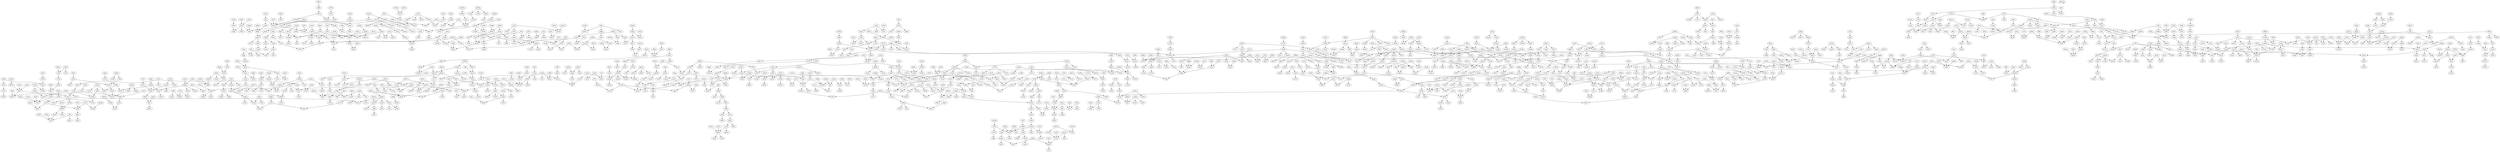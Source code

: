 digraph BigGraph2 {
uktgb -> ptnbb;
gboyq -> gmpli;
zsgqd -> slepb;
oexmw -> tvwze;
vjgtg -> snzth;
ficwe -> utzpt;
mbqml -> hhcog;
cfhzf -> vvulo;
jqjhl -> enadq;
qdnws -> mhtuw;
bzzgg -> ribfl;
mzuyt -> zvasi;
lbuet -> wyvri;
iwjmu -> bbeti;
dwgmj -> nhskm;
vjwms -> cbrnd;
qlabj -> vbdhk;
iddvd -> hurhq;
xuppw -> ahwda;
detfq -> eewar;
ctaau -> xxqyi;
vdhfx -> ryzsg;
qfrjb -> wvxoc;
nczjk -> xdwhi;
mbryb -> hejuj;
tywga -> haugl;
wrtkf -> fexsn;
ydjjo -> nduum;
gkwbj -> thvdt;
ibzkr -> cygbw;
klsym -> eigwa;
zkjfa -> vuqif;
rjnqf -> shoeu;
pixmy -> igftv;
wammh -> oaikd;
bsklk -> wipcb;
ndypq -> fnxwo;
qzviv -> jpqcx;
zixvw -> gjszm;
fysyw -> vnbgp;
nejix -> tbxru;
gnkwd -> ykgei;
svfua -> oqhql;
yosnc -> tayof;
zttbl -> yclhh;
uwmhp -> dlflz;
pjoty -> vtbrz;
mzlhf -> ajwbm;
wgobj -> opxff;
oyfjd -> vense;
quhrp -> wzewj;
tjiih -> myamn;
vznxy -> mnvze;
xjmuh -> oorgi;
lqnmp -> ulsbs;
vzxxo -> pedjm;
avuob -> pdrrn;
mxfoy -> zzzvj;
ypdqc -> tbabk;
fsqmr -> fmrnx;
gmkhh -> wcepy;
cwwiw -> tsonw;
ykmcg -> jstbp;
ehgyf -> veogp;
pngjf -> djwoy;
tsoyl -> cygbw;
memep -> eacdv;
dsbxn -> pyllu;
iflvj -> bbuvw;
afelk -> hfepc;
ehxwc -> dbpxy;
dgrwp -> feyjx;
wdfzq -> qfvlp;
uviur -> gbqvd;
hkrka -> atrsq;
biohf -> jfffe;
unfwl -> yclhh;
bzyjy -> jeljq;
bpmsy -> leqjc;
gtebu -> lwyfw;
pouqb -> gkwbj;
sgihv -> tmjmf;
acfrv -> nalbv;
mwdsm -> lqnmp;
trnsk -> pgksi;
rgnlc -> chzsg;
dzehn -> ibfvx;
togyq -> dujpy;
zwaim -> pgksi;
jzvnn -> pphcz;
xxluj -> umdmk;
hlxnb -> rmimv;
bqiod -> jzyok;
kxdal -> jfffe;
lxwhl -> xsrld;
tbabk -> beswz;
demab -> horta;
ddwpt -> ldand;
qsotw -> wnowr;
yfbru -> pqfgy;
rvafh -> omcxk;
jkzuc -> wechy;
nxktc -> dzftl;
sckrc -> vrzqk;
qfuzm -> imgcb;
fpbrw -> xfqms;
trwpe -> utewb;
bbuvw -> akblb;
rwisc -> zcvth;
mhtuw -> izzea;
mgjbe -> bawhz;
uynof -> zixvw;
ibgpl -> igyfh;
bvlgp -> hiebd;
qhecm -> jdzfn;
uobfl -> fdmnm;
bqucq -> qajoq;
gkqtq -> putrr;
hhoee -> xkmei;
gzhqa -> biohf;
rklsh -> tqsvk;
bznzx -> mnvze;
hyjuq -> mcrep;
snkrr -> rtdnc;
uoxvu -> bzyjy;
ruhri -> peewy;
egkfe -> oogau;
icvna -> ribfl;
fukje -> odpzg;
kclwh -> wzewj;
dkwqo -> potrt;
yypsc -> ftrvy;
mczgl -> tzgii;
eahyb -> suvcm;
jwdbq -> trwpe;
lrbvm -> javib;
tcubb -> gtebu;
gcyuy -> dnxar;
jufwa -> acfrv;
hcgzn -> raqui;
anuph -> gzhqa;
vtbrz -> zvtop;
mgsrl -> gggyj;
fxigm -> uoplk;
cidrv -> wcutd;
osqug -> kxdal;
voklx -> rrlsj;
kuesj -> svbkc;
wugtp -> cnccy;
tbdgo -> nwslc;
jaxhj -> lgadj;
ollmu -> xnvxc;
nusdj -> wrtkf;
lwyux -> loubv;
hdabv -> jvuro;
bsyge -> cstoa;
szcgz -> ywoef;
qnwxk -> ajwbm;
pwqwu -> wicyy;
xmgxu -> vdlnb;
rxssy -> cdjwx;
icfwr -> aykqr;
gpwiy -> deien;
tkvzl -> hdjpv;
titcf -> megql;
dcpgw -> ntggx;
isnhr -> gtebu;
bvvfv -> cnmba;
aqxmf -> sgwbt;
bypnj -> vyoxy;
nlbzx -> sjmpc;
dmmnj -> kxuqb;
vxaat -> npdqm;
rtdnc -> snkfe;
wzewj -> ynmor;
enpza -> fdmnm;
wssop -> jowrl;
wqbcg -> cfibc;
tjqgn -> oibrl;
gvjju -> kvrla;
mcwdu -> ftqeu;
wgkhy -> rljkg;
jqghh -> zyefq;
xokjn -> rmcqs;
inyrw -> eklki;
kssbn -> uhcbk;
pffsr -> bnetq;
megql -> buvgj;
ywoef -> xgplc;
qfrxp -> trnsk;
cxwum -> mkgzg;
klupf -> fnzcg;
ntvak -> gsoev;
oitdi -> rwrpc;
sdosa -> hmfjd;
fhcaq -> rklsh;
mymer -> xqlbx;
sldme -> abpps;
cvlyi -> ikcas;
iksce -> rjbbg;
nxxrs -> jdqib;
ivksn -> dayge;
jeqxp -> tyewo;
rmnqn -> cmkvo;
tijnj -> xkxlx;
nptfl -> cfoza;
dkqxc -> gxbgq;
xqtna -> illji;
faoqm -> mfreu;
iicqq -> feyjx;
nauxa -> yywdp;
zypsd -> smoxx;
zvasi -> tqsvk;
kfudo -> konvk;
ljoxz -> usgay;
queeh -> pdnbe;
rmcqs -> ebbmd;
zmudq -> znyjs;
rrcyd -> kksgi;
rljkg -> qsotw;
vobdv -> ynmor;
abpps -> rwisc;
lwbqs -> futui;
jzmyl -> izgxw;
syxmi -> duuaj;
ftdpj -> sgukd;
kxfcc -> baaeh;
eupzx -> lqnbr;
dkgcj -> mqyld;
bekld -> nghto;
wqcxc -> lvgpt;
fykkw -> mfreu;
xastb -> bblqa;
mnvze -> csioz;
nfvkj -> lvdze;
xhwir -> wvxoc;
wekgk -> rklxg;
lhteh -> iicqq;
pqxdk -> cfiik;
potrt -> jetxl;
obysn -> wbkun;
mkgzg -> bmfhg;
sdsyp -> gkqhj;
dodxg -> bnmqs;
bgvdc -> yrkcy;
aejxm -> ojnxa;
cmkvo -> xhohk;
mlylq -> pzprv;
arprx -> plvud;
jowrl -> qcqgk;
bawhz -> ormwz;
hiqrh -> wedod;
mvlmh -> jmidy;
sebyc -> qpbir;
jwloi -> vseqn;
gstuy -> zimcg;
aiacz -> qlaut;
sursv -> yynzl;
jhwlp -> tnqza;
yvcdy -> ahhaj;
uhcbk -> ppxtz;
ukylr -> vvozg;
brutn -> lmnwt;
uhpnf -> vdlnb;
vqzuq -> lvgpt;
bqxgm -> mrbsc;
vuywl -> yqzna;
zgyug -> lxogh;
ysjsq -> diubu;
jjlty -> teyfn;
hoigy -> aamih;
suyog -> vtbrz;
vdumf -> tqhgt;
mgnes -> lqnbr;
siifs -> bjhbm;
dujpy -> fnmir;
yfbcb -> zonvm;
pgstr -> fwrbg;
duuaj -> ncjda;
iwxnx -> qcmkt;
diubu -> zqwsu;
dcnur -> mjeor;
islou -> cwvgz;
rwrpc -> butpu;
mwsvd -> gcyuy;
ggibx -> ucusf;
aetpa -> whxhj;
krhym -> ofavv;
tegat -> kppry;
vifes -> ypxaf;
meagt -> qxgkd;
lhtgr -> eedek;
zcvth -> hejuj;
oorgi -> qigxo;
dnxar -> atrsq;
ygral -> cmcqw;
xlyoa -> cwvgz;
rrlsj -> vzxxo;
iyvfo -> offxd;
slfql -> ojmzu;
lqpem -> qigxo;
ijftt -> tdsjy;
cqnbl -> javib;
gmcev -> ilrwz;
tjaii -> konvk;
djnxl -> icvna;
oymeo -> biwcm;
kmnus -> eytfs;
waktx -> hfepc;
bwpjk -> kujzo;
brogu -> dzftl;
kdefk -> giwzb;
jstbp -> fntil;
sodqa -> buvgj;
lngkx -> sykzz;
mryqb -> sapwi;
orbcp -> ijftt;
oigln -> ntvak;
vfwra -> oxpup;
tijud -> yngme;
fxwlj -> fjawq;
vfzjz -> nnxqw;
vpuhz -> rjhvr;
sigrj -> opxff;
wclxm -> pjxao;
ylsmv -> gmusk;
fuulr -> rmnqn;
bueyw -> vfzjz;
yjghb -> bddur;
ehpqm -> hcajk;
mvmib -> cwvgz;
ahupt -> smoxx;
hgcsg -> wurog;
fzers -> dlaur;
iilnx -> pwqwu;
zlkkx -> dsutj;
ichlv -> epmsp;
xicki -> oimpb;
xfqms -> uvpgu;
qyrym -> bjydj;
sloxu -> bypnj;
kuoay -> xubmq;
ygxdx -> nlbzx;
xtmsq -> yofnd;
dtebg -> lwyfw;
psaka -> nyfnt;
vayaj -> tjaii;
mikcu -> aqxmf;
hhvkt -> ypxaf;
njaqb -> mmqae;
yxcvo -> nzlma;
fmnqj -> qagnf;
vlrea -> isswc;
nbjps -> stzun;
amvfu -> uzioe;
zdlry -> xubmq;
acyey -> qzlbu;
fpgbd -> wdfse;
byryl -> bfdpe;
ghsbw -> javib;
sxzpc -> yqzna;
nfgzk -> hsnfp;
nwslc -> mpgto;
pzprv -> ainvt;
mdpmu -> mbeyx;
kshfh -> pwqwu;
bblqa -> mkhni;
enbto -> nfvkj;
ykgei -> bzwta;
fapav -> ydiuz;
qhbaa -> tenii;
wtopv -> sgihv;
qxhkl -> hfepc;
lkpds -> jaulm;
djwoy -> ywhpe;
aquqp -> wcweo;
eyrog -> qzjkw;
xhohk -> rwfmh;
tddyq -> xgplc;
usgay -> pmquz;
rbumq -> mzaeb;
sjvug -> lhtgr;
bjydj -> nduum;
erhke -> hiqrh;
skowt -> gfrow;
wicyy -> zlkkx;
uapyz -> yxfcy;
rpfpm -> ruhri;
doqdf -> pqfgy;
fepwl -> mhvjz;
dysfz -> obuna;
lgmlk -> mgnfb;
ptnbb -> jboee;
ymmzy -> npqzx;
hrcpw -> bznzx;
fkkqp -> zwaim;
jmukx -> fmrnx;
gyywt -> nnxqw;
mqnhj -> edazq;
uvpgu -> uaesm;
mxnxd -> xusjj;
ntucr -> izzea;
yywdp -> bfxdq;
htedf -> vvulo;
tfhkk -> snzth;
pdnbe -> acyey;
ormwz -> cfpki;
gdpxz -> xdwhi;
ylrmp -> uwamm;
wbczo -> zlfxj;
vyoxy -> tijud;
zrrpc -> enkjj;
knoap -> vumvt;
kkjew -> kcjlj;
kvrla -> fvpor;
rnrtj -> dfdca;
hxkom -> sxzpc;
avyzp -> kzura;
mtwuv -> boeok;
jnzgt -> ddyja;
rzgld -> xnvxc;
deqin -> rnquc;
muxlw -> tvwze;
qomzy -> opmjy;
bbeti -> urumo;
iztmc -> jmicw;
latra -> sjvug;
xhoat -> iksce;
gggyj -> igyfh;
hurhq -> lbdud;
anwuu -> cfoza;
tyewo -> uwamm;
ceupl -> veogp;
cygbw -> kvbkd;
nawig -> tvwoe;
tgdap -> nnxqw;
oiqpo -> ehdvv;
ixmvq -> lgpat;
bdwgt -> bpyap;
jmidy -> qmuji;
qvwjs -> kucim;
jydlx -> gfrow;
rmimv -> spavp;
fptlj -> rmnqn;
cbrnd -> zwaim;
hdilv -> cfngd;
sxcdf -> liyzs;
zvupe -> jaxhj;
mpzfz -> kvrla;
npqzx -> lhtgr;
lilph -> glzlx;
xkdpe -> byfhu;
iygfi -> dhbhn;
mqdci -> znyjs;
yyclu -> goijs;
oogau -> kbjgu;
bqkfb -> fbspt;
nivmh -> caaij;
hkgnz -> toodq;
zyefq -> wnafs;
zifhq -> zwuqf;
kkuls -> bsyge;
ymocc -> konvk;
zrjyg -> mlqlt;
tgszr -> bgune;
raxcb -> vkytc;
nkjdw -> wssop;
gtlod -> iafoj;
lxclc -> gboyq;
yngme -> ovyqr;
xxsle -> kucim;
rgtdl -> hmlyz;
smery -> ebxsz;
fxexq -> tmjmf;
xvkoa -> rgucz;
xovsk -> nqube;
kuddn -> bkyiu;
tobkt -> svfua;
gbqvd -> qfvlp;
zsenv -> eupzx;
ghcmz -> svbkc;
zquln -> lkpds;
hdjpv -> qotie;
hiemi -> dhzrf;
phhar -> oigln;
xyexc -> syxmi;
giwzb -> ikhct;
rmaqq -> ifsmu;
qigxo -> nusdj;
wwemx -> kdahg;
bwilv -> piblv;
pjzfy -> exyby;
wtelw -> ifsmu;
zplmg -> camny;
viavt -> lvgpt;
otrnu -> hqfqs;
hejuj -> xldsq;
sykzz -> suenm;
olokz -> znolw;
xzucb -> rgucz;
pustj -> ivksn;
vxchp -> mfuts;
uwamm -> zxxkw;
bbcel -> njnzo;
yysxm -> bbuvw;
aqvyq -> dbpxy;
uugfx -> fokig;
owxxa -> sbvhz;
cimjl -> ozxcv;
ncjda -> ribfl;
sxpkx -> ffqlu;
bpkyg -> bfqqe;
gpjyy -> bvhdt;
umhzx -> kamkg;
fcbuo -> gmpli;
wexjm -> fexsn;
vnbgp -> utwch;
qwzmq -> myamn;
uzioe -> xfqms;
kksgi -> ebbmd;
rfabk -> xsaww;
ghuzt -> lreap;
qbnnj -> fysyw;
crszw -> tcubb;
bvhdt -> xpgrt;
opxff -> fwiee;
ftjhv -> gcqah;
oaewt -> qhtjx;
bmurs -> tuzho;
npsyc -> wkhjv;
ibfvx -> mqyld;
gfqhg -> mikcu;
vvozg -> qlaut;
lffkm -> mottc;
onhys -> ynlym;
yxfcy -> octxd;
dwasr -> oesfd;
javib -> toawr;
imvcl -> fuqfm;
xwqev -> mxbsd;
rnlsn -> cmwbn;
sufaq -> yntfu;
twmjb -> vxchp;
shocs -> myamn;
mcrep -> yeswc;
egpge -> xqtna;
tvnxz -> jstbp;
gzgne -> ppkne;
dgsoi -> owxxa;
ghzoq -> ezbwa;
qagvi -> ptbsx;
izgxw -> nqube;
oouuy -> eolkt;
xbdbs -> cdbti;
jsgbm -> idutd;
rsjjs -> qzjkw;
wnafs -> zbebp;
nxown -> cimjl;
dymtl -> bqvgh;
oktek -> abznh;
jspyv -> efvif;
xlrcu -> jqdze;
mfreu -> ebbmd;
tvwze -> bpxkt;
bjhbm -> cfiik;
uaesm -> hznjm;
asreb -> uoxvu;
cfibc -> bddur;
xesfr -> gmusk;
wmeus -> pgstr;
abznh -> bezwn;
roijd -> zpywz;
jqdze -> zkqkf;
latkg -> kfcyk;
nuiyr -> tkvzl;
myybi -> mmqae;
hfepc -> nnsew;
frjwn -> jvgqh;
eqgsl -> szgxh;
metfx -> nczjk;
bdkpp -> lwyfw;
gjaqi -> nhskm;
qxjcb -> hrdqc;
rapyc -> umdmk;
qnkdt -> mjeor;
ztomx -> csioz;
liyzs -> rnrtj;
shiqe -> ndhzr;
dmbgf -> emjly;
hqfqs -> qwmba;
qunoc -> liynd;
snkfe -> ybvfk;
twaci -> jsgwo;
xukar -> lxmxw;
cwcby -> ojnxa;
mhawh -> oabgr;
txpjr -> tgdap;
ofavv -> kxljv;
rqonh -> txccl;
jeljq -> ghcmz;
xspbl -> tgszr;
mkhni -> oxpup;
innsf -> cmkvo;
kakgn -> bauya;
ujzwq -> qsotw;
qhxix -> ibzzn;
mxtnu -> lnexi;
dkdip -> ficwe;
hcvyw -> iatjz;
ghxij -> ifcqq;
ndoty -> goijs;
wkpaa -> dmmnj;
leifc -> rrcyd;
bvrzj -> xqlbx;
wxorh -> hznit;
axryn -> rmnqn;
ulghn -> eyrog;
kycdu -> rrlsj;
srgnb -> bwilv;
zrftc -> bhzor;
ysemr -> htedf;
firev -> qxhoo;
ebxsz -> hzveh;
jvgqh -> oasau;
hivvf -> lngkx;
mlqlt -> uapyz;
kbjgu -> swmlm;
odldr -> ujzwq;
szivm -> aejxm;
bfehi -> jowrl;
rbkcp -> zzzvj;
xoiyi -> innsf;
cixyb -> offeb;
hefrr -> iyvfo;
jsgwo -> rbniz;
buvti -> kcjrt;
bnmqs -> mbzqr;
ulsbs -> kwrqa;
mjypn -> guaeq;
ezvao -> pkrqh;
cdlxd -> qmuji;
odpzg -> drehj;
deien -> bypnj;
khbbf -> wthhl;
vgcvv -> cfpki;
mkgyg -> nqube;
syfdx -> suyog;
nqyxu -> uoxvu;
xdwhi -> fkvfj;
unpic -> kvrla;
wcaks -> zmudq;
cccwr -> aqxsm;
wisan -> mgnes;
nucxf -> txxvh;
anpcx -> xmgxu;
bkdla -> gluym;
jaulm -> ugehf;
edkgh -> cxwum;
dhqvb -> ewggn;
ddtaf -> tsonw;
gmpli -> pmdpz;
chdcc -> zdpst;
pwtmm -> biwcm;
oesfd -> fhcaq;
gxbgq -> mymer;
ktckz -> zgvmb;
kwsxd -> tbsge;
imgcb -> fnmir;
ovgpu -> bvcou;
ioqrm -> rgvqw;
thkmg -> qxgkd;
ehdvv -> qzlbu;
evaus -> tjiih;
gnkuh -> enbto;
cklhw -> sbuqf;
uvkqu -> ssycy;
sjmpc -> lgpat;
goijs -> avyzp;
gkqhj -> vpxxf;
ljiwb -> pxlua;
bezwn -> clkxl;
lhbsq -> wicyy;
royye -> ehdaw;
hyfzb -> muyay;
ldand -> oyfjd;
jgopj -> kxdal;
vseqn -> dwgmj;
luexw -> qoayg;
ucgio -> gkqhj;
eacdv -> buvgj;
fmrnx -> jciqk;
efvif -> sgwah;
glxxp -> bdwgt;
ftrvy -> rjhvr;
mzvqw -> qhbaa;
vkytc -> warqg;
asbcv -> ehdaw;
vuqif -> ffqlu;
fnqiu -> edatm;
dvmov -> isnhr;
scopn -> ddyja;
ryzsg -> jtmdm;
tmjmf -> pmquz;
adzrw -> fyzql;
eigwa -> nfgzk;
hviig -> rrksc;
dtrjw -> csioz;
wavug -> mtwuv;
iujxw -> dodxg;
qiluz -> tgrsm;
dqazh -> npkhu;
iblod -> veogp;
knlcl -> hulij;
updmt -> mzvqw;
pwdem -> utwch;
bkcnv -> dysfz;
yzbib -> qhbaa;
icwlm -> ichlv;
ddwcu -> jrmjc;
kcpij -> jgvxy;
mfpni -> twmjb;
dktxq -> ktckz;
joydf -> bpxkt;
lxmxw -> jaqyc;
haugl -> lxwhl;
thheb -> wujka;
xbzel -> gullk;
wtukl -> jzmyl;
fzfzg -> tkoyi;
veogp -> nqyxu;
eezrk -> rsdpu;
zlfxj -> ziuno;
onuym -> fuulr;
ffqlu -> hardt;
favex -> ztobq;
xbkoq -> eahyb;
pnpgn -> tfefj;
yofnd -> ywycd;
cfpki -> jyrmd;
pqfgy -> vrzqk;
uljav -> xltrr;
cvvzs -> xonsb;
zlrcl -> ylbiw;
frdes -> vgcvv;
vntdc -> nptfl;
ppkne -> xmxcr;
etdsb -> vkepv;
vrzqk -> ghoyz;
twydf -> ojsit;
gpltm -> rnlsn;
lxmop -> grhkk;
spavp -> fcbuo;
vfzni -> sbuqf;
fvvwh -> zkjfa;
xlzop -> xjtvw;
jjvoh -> zqgkh;
hrkcr -> buufh;
atrsq -> kcjlj;
cdibg -> jxtyh;
fmjoq -> pxlua;
rsbyz -> urhdg;
zimcg -> xicki;
bynfe -> fnmir;
oybnp -> cwwiw;
fctqb -> wammh;
dmtet -> iyqgv;
isswc -> gnkuh;
konvk -> dkwqo;
eklki -> dzbua;
wzcbl -> xwmed;
ugehf -> whxhj;
qcqgk -> bdmgp;
umdmk -> tllhx;
jvtrt -> hgcsg;
vlyiz -> thvdt;
aglzc -> klyxn;
knqwq -> crszw;
dunue -> abqtz;
sbuqf -> ncjda;
atwqu -> nunty;
xazdi -> qbtnz;
qcmkt -> rnrtj;
hzdgf -> etdsb;
nydev -> vukab;
mkgmt -> clkxl;
bpyap -> ovgpu;
zwuqf -> sgwah;
edazq -> naanz;
asxmq -> szcgz;
rgegx -> nluwm;
fegpl -> dwasr;
qmuji -> ldkwo;
ftqeu -> kclwh;
kzura -> bxheh;
jrhea -> loubv;
ypxaf -> lgadj;
loubv -> avcir;
uxfhm -> fuosb;
mubxy -> wthhl;
camny -> viavt;
baaeh -> djwoy;
ochqq -> xxluj;
urhdg -> tebeo;
wjhyl -> ibdwx;
kpojs -> dsdla;
lxbuj -> ghoyz;
pjxao -> hrdqc;
zliuc -> dpejq;
bqbdf -> bqvgh;
thvdt -> uhcbk;
fxtxr -> kcpij;
nnxqw -> dlqao;
zbebp -> bigtg;
wcutd -> mubxy;
sxybt -> gxbgq;
dzftl -> hcajk;
kfrpl -> lowsm;
ikhct -> hssut;
oaikd -> oitdi;
hrjag -> ainvt;
fvpor -> fudtb;
lxogh -> witrr;
utewb -> kwrqa;
sgwbt -> fnqiu;
mpuhg -> rhhpp;
xevdy -> tvwze;
uvarv -> nydev;
lvgpt -> detfq;
grqgu -> qiluz;
ghglz -> adqux;
wrhbb -> jsitc;
fmohw -> mrqin;
jeaqf -> latra;
otygq -> fykkw;
ikcas -> vfzni;
mhiyw -> hspdv;
stzun -> sxpkx;
yivbi -> bhyut;
xehxl -> nlxcx;
vcujm -> whxhj;
xpnao -> duzjs;
daziq -> skowt;
wtunx -> warqg;
emzkl -> uhcbk;
xqlbx -> amvfu;
gluym -> yjbbk;
ndhzr -> rmimv;
vzmpo -> dktxq;
wstlu -> ydjjo;
wbkun -> uljav;
tebeo -> bclwr;
eguzy -> ghsbw;
ofzef -> jgopj;
zzjxo -> atrsq;
qwmba -> ndhzr;
cbrqv -> xkzpf;
eachg -> vznxy;
tsonw -> txccl;
flkzu -> cnccy;
votxs -> vpuhz;
cjkqw -> jydlx;
bqmmx -> ddtaf;
mrbsc -> iicqq;
bfyfj -> bzzgg;
rzxwq -> svbkc;
dakdf -> buvgj;
wnowr -> beswz;
kdcmd -> psaka;
knryw -> srgnb;
yrkcy -> detfq;
lzzlt -> zbebp;
hnfpx -> ynmor;
rcyhd -> zlcnh;
nzlma -> twpyt;
tlmyv -> vyoxy;
fexsn -> xjtvw;
zbini -> zzzvj;
warqg -> sgbrp;
hsnfp -> hdpwx;
ecgiy -> safgq;
cqovi -> ainqy;
cjkaa -> zplmg;
vyckg -> ctaau;
bkyiu -> izzea;
uudlk -> wwemx;
suenm -> wwsru;
bhggy -> iuzek;
enkjj -> pvwxx;
emkwq -> xhohk;
yrypk -> evclg;
wcepy -> lagwp;
xpgrt -> qpiel;
dlkww -> fuulr;
oueiz -> bmggn;
bmfhg -> suntv;
rhlrt -> zpywz;
ntggx -> fedpt;
eyysx -> gguyx;
wftvj -> eedek;
pxddt -> camoj;
tdsjy -> feyjx;
jzyok -> pkrqh;
jgvxy -> ktfoa;
mpgto -> fxexq;
awgqp -> pfyhf;
idtgx -> lvdze;
leqjc -> hhcog;
tbwko -> lbupz;
cdbti -> myamn;
supyw -> twkbo;
iilxx -> tzxdu;
frwxb -> auixf;
uureq -> bmfhg;
futui -> jownq;
ggfix -> cfngd;
delyt -> oioxx;
ikdxw -> yeiht;
txccl -> xlyoa;
zuita -> rzgld;
hqdlr -> sxcdf;
pkgrk -> aqxsm;
qbrli -> boeok;
adrgv -> ppxtz;
ftbxq -> thkmg;
yenqv -> tfefj;
wtdqm -> ncqwk;
vrgea -> jcsek;
pyllu -> veogp;
qagnf -> ouxgn;
ilrwz -> ylpmj;
eqwog -> xastb;
pmquz -> vuywl;
cnsrh -> ycbhi;
bzbvh -> vrjmf;
wtsdu -> wzewj;
rblsw -> ufxvx;
oasau -> qwzmq;
suvcm -> jhqtd;
delfe -> sjmpc;
qnyle -> gcyuy;
ipwih -> dqazh;
wvxoc -> pgksi;
idzdq -> bynfe;
wdurs -> qcedx;
jtxzz -> hrerr;
vbdhk -> oktek;
ptntm -> izgxw;
vcjpr -> cfpki;
ifkuv -> onuym;
vdlnb -> hlzgk;
urwfy -> hrapl;
ztbnc -> ycbhi;
pedjm -> giwzb;
klipm -> csioz;
uyavn -> yhgyd;
uusmq -> mvmib;
xuaji -> zrrpc;
zvgyd -> xbntx;
itfpk -> twpyt;
pfmav -> muxlw;
gjgfg -> ntvak;
hrerr -> qagvi;
eocco -> bblqa;
bbwbq -> zwaim;
pgksi -> iejrq;
kzgdd -> rmaqq;
najxa -> oajdt;
guaeq -> gfrow;
fnxwo -> cgubt;
nnlym -> ahhaj;
adqux -> buutq;
cmcqw -> jpryr;
aippm -> aaowd;
cnmba -> snkfe;
xwgnd -> kpojs;
keybq -> gkwbj;
oajdt -> fudtb;
vkahr -> gzhqa;
owebg -> bfyfj;
oqhql -> plvud;
vdclc -> ndoty;
iatjz -> ozoea;
osiyk -> abznh;
pkrqh -> utpky;
lsbyo -> zmnxb;
ybvfk -> hppbv;
rjbbg -> yfbru;
iddtw -> verla;
gsoev -> musxh;
jteba -> mlumj;
ufxvx -> gjkna;
jtmdm -> gtebu;
rgvqw -> pcnjo;
ycezi -> yosnc;
ajyco -> luexw;
ncqwk -> lokmb;
dsdla -> bnjwv;
yynzl -> ozckv;
udfjd -> mlylq;
wubnb -> hcvyw;
ucgio -> qxgkd;
bddur -> iekub;
jnbge -> grcgu;
xlyoa -> lfiqz;
yofnd -> myamn;
ebxsz -> wwsru;
hptpe -> gfrow;
hznjm -> plvud;
gwhas -> qikmj;
rmaqq -> dmwon;
ygxdx -> yhgyd;
gwhas -> vvwqy;
ghzoq -> obuna;
fmohw -> nsuqb;
guaeq -> ratnt;
jeqxp -> ptsda;
votxs -> iwebz;
cdibg -> tqkzx;
mkgzg -> rgucz;
ehaza -> ozqre;
wdfse -> rjhvr;
ndoty -> tywqn;
ulghn -> pvwxx;
umdmk -> mgxwj;
loubv -> shsuw;
hairz -> syhbe;
uhpnf -> dzhcx;
gkqtq -> iafoj;
voklx -> coikr;
ahhaj -> wngeu;
hivvf -> pxlua;
xjtvw -> hqtko;
bpxkt -> zslrk;
tckpn -> obbhi;
lajvn -> ibdwx;
qogto -> jceyd;
tzgii -> vsecy;
cdibg -> ioamo;
gluym -> dayge;
goijs -> naanz;
obuna -> szyxf;
qiluz -> zhqjg;
megql -> taujk;
vifes -> hbunj;
plvud -> idutd;
wrhbb -> wcizn;
fbmiw -> jxtyh;
wmgvo -> rfkya;
dmjtn -> suntv;
bbcel -> wxrna;
ypxaf -> tgrsm;
warqg -> dcodb;
xogji -> yndoa;
pzprv -> gjasp;
ehdvv -> ozsgp;
cirma -> hgyrx;
yxaab -> bfqqe;
diubu -> annfd;
hznjm -> bhzor;
hptpe -> neswl;
vvulo -> kndqx;
hrcgx -> fmdei;
ujtna -> yghqe;
qsoat -> zqzbw;
xazdi -> cxhpo;
lwbqs -> kootc;
dodxg -> vosof;
edatm -> blkht;
djeep -> vfzgl;
nssnk -> alobe;
dyrpp -> llerc;
qhecm -> dbupr;
oesfd -> eytfs;
rsjjs -> hmyvq;
xmkau -> zkmfh;
ehgyf -> gofun;
muyay -> hppbv;
bhzor -> nssnk;
caaij -> tvwoe;
xsaww -> zldma;
yeswc -> okour;
piblv -> fbatp;
hvuhz -> pmdpz;
tddyq -> lmtdu;
lluix -> nxcmj;
mgnfb -> ffnns;
vfzjz -> gguyx;
ikcas -> zpqhr;
bynfe -> dwnpc;
lxclc -> iabir;
ehgyf -> gmrdt;
eyrog -> auixf;
votxs -> vikyc;
delfe -> bigtg;
bbuvw -> vrjmf;
oqpej -> qtzag;
dyrpp -> gylae;
bpyap -> ujtna;
sykzz -> xqljt;
ecgiy -> kwrqa;
ceupl -> nduum;
jwhog -> heefa;
efoik -> xkmei;
jdzfn -> tlfol;
bbwbq -> qxhoo;
qlabj -> ainqy;
ydjjo -> zvpmq;
ggibx -> bpxkt;
ppkne -> ltxka;
zjllq -> jwvcy;
rjhvr -> icnpr;
nlbzx -> lgpat;
jydlx -> ifsmu;
nzlma -> gjkna;
pjxao -> nhskm;
ochqq -> xqxsi;
hiemi -> kdahg;
yxfcy -> tfwrf;
fqqsm -> qfibg;
aglzc -> ijfgo;
rjtvh -> rcavd;
yfbcb -> hlzgk;
kxljv -> aikqu;
fvpor -> amkou;
xjmuh -> aamih;
enuzr -> wozkh;
dsbxn -> witrr;
xqljt -> rklxg;
pxddt -> jvuro;
bdaat -> tyruk;
epbpk -> rjnom;
tmwom -> fjawq;
dzftl -> mniwb;
lngkx -> xbntx;
aeevu -> bdaat;
opces -> thtid;
zvtop -> pwwsw;
ftrvy -> jxvfj;
ozckv -> mjeor;
opfgp -> nbmhn;
bpyap -> rkkku;
skowt -> bwbpb;
ntdwm -> ezbwa;
awjdz -> hgnar;
ioqrm -> hptpe;
xkxlx -> biqmp;
ldand -> lajvn;
emzkl -> fwiee;
hmfjd -> lsbez;
vkahr -> ufcca;
wxrna -> ilqha;
fvigs -> wlvuy;
buvgj -> sxqsg;
dakdf -> qztjt;
dzhcx -> zleng;
ghoyz -> jwhog;
qyrym -> buufh;
hrapl -> lnmfq;
zbini -> bherr;
cylef -> usqsn;
boboy -> aaowd;
ompux -> xgplc;
ormwz -> nluwm;
acfrv -> qlaut;
gvjju -> zoebl;
suntv -> cwbkr;
cqqfu -> aeevu;
vpxxf -> mdtsc;
vjwms -> utpky;
caaij -> wdfse;
xeigt -> enadq;
hrcgx -> zmnxb;
gguyx -> ajwbm;
yynzl -> qhetl;
tmjmf -> oimpb;
xastb -> hqbjr;
myybi -> dlflz;
bzyjy -> putrr;
wgkhy -> medfl;
oasau -> epmsp;
ruhri -> jhqtd;
gpltm -> auxqp;
iwebz -> sxxge;
zuita -> crppj;
quemn -> zdpst;
oiqpo -> znyjs;
knoap -> rdsnk;
jqjhl -> jnbge;
ppkne -> yuakx;
qzviv -> uquab;
hivvf -> njnzo;
nfcig -> lezuj;
ypdri -> fgaei;
unfwl -> fuosb;
gullk -> akblb;
utzpt -> exqhb;
onuym -> ywycd;
vcgqo -> ltzjb;
lnnuy -> fwrbg;
latra -> pkvoc;
ifkuv -> jciqk;
witrr -> hvkak;
ncjda -> iqsrd;
ribfl -> ghiyq;
iqsrd -> utaje;
iddtw -> hcfvd;
ahbix -> mrqin;
rbiuy -> offxd;
lflqw -> craye;
ichlv -> lgjxw;
fbmiw -> dbpxy;
rzsxv -> bmggn;
wqcxc -> uhywm;
bkcnv -> ygxqi;
jkzuc -> ueosl;
yhjbk -> jbfec;
wrhbb -> ypdri;
ttywd -> sqyos;
ctnjt -> igyfh;
gifly -> oabgr;
updmt -> hnzxe;
ehdaw -> uagbz;
epmsp -> yeswc;
glzlx -> zkqkf;
vkytc -> aakcn;
gxbgq -> yodve;
dwgmj -> mbjci;
ewcon -> ulfte;
dgsoi -> jownq;
hrcpw -> ywhpe;
wmgvo -> xwmed;
meirz -> tbsge;
nfcig -> emjly;
bdaat -> jegxi;
zdsyk -> lluix;
tvwoe -> bsfio;
qnwxk -> wkrhy;
nduum -> abmzm;
dlaur -> wyvri;
vznxy -> fuqfm;
muyay -> mhvjz;
luexw -> gwakp;
sgbrp -> xltrr;
sywhn -> tkcot;
dayge -> kcjrt;
horta -> cihox;
wcizn -> ormqs;
fljlz -> cfoza;
gubpx -> tmwom;
eqjvt -> boboy;
jwdbq -> bobbw;
tenii -> lreap;
tyruk -> ehdaw;
jxtyh -> vemdh;
nnlym -> dlqao;
suenm -> vumvt;
latra -> jcsek;
mbmnl -> feyjx;
ynxio -> lmnwt;
mymer -> zqgkh;
szcgz -> hrdqc;
nejix -> ylbiw;
dysfz -> vfmir;
kvkjp -> jpryr;
tcubb -> xmkau;
nbjps -> tjagm;
tddyq -> nqhfn;
rkkku -> nnsew;
caamb -> bhyut;
latra -> gcuwv;
axryn -> pgbwx;
avyzp -> mlhnd;
mxtnu -> djeep;
ygxdx -> wrciv;
oxpup -> smoxx;
pkrqh -> fkaam;
iilxx -> octxd;
taujk -> yhggh;
pcnjo -> oqpej;
uvarv -> xqtyb;
erhke -> escma;
iygfi -> hxatp;
pdnbe -> xucyy;
xwgnd -> bgolv;
ywycd -> gveyu;
dgsoi -> qflyz;
kzzkv -> tllhx;
hdlhj -> yfsyj;
phhar -> engom;
fvigs -> abqtz;
ndypq -> galmf;
mjbrv -> rqgte;
tmjmf -> xpmgb;
bfehi -> odfdk;
qxjcb -> xlxmo;
vzclq -> vcajr;
gmpli -> noupk;
qsoat -> hcyue;
siifs -> bggvm;
lxwhl -> qhsiz;
gofun -> dnpta;
thheb -> xaxzw;
jjvoh -> gystl;
jhwlp -> urumo;
cjkaa -> onatm;
lqcco -> sdsqu;
ynmor -> kvbkd;
yuakx -> tjysk;
gcqah -> ziuno;
cqqfu -> ydwli;
yngme -> tqhgt;
egpge -> nbqxz;
ktwdi -> hspdv;
kbjgu -> clkxl;
osqug -> caaij;
sjvug -> qsoat;
idzdq -> bclwr;
ethsr -> xldsq;
bsklk -> dkdcu;
kewjx -> mcgzt;
oaewt -> rsdpu;
mzuui -> iejrq;
nqube -> dfdca;
jhwlp -> xrghp;
zpywz -> dhzrf;
hqdlr -> gejwz;
tcubb -> iuozy;
ydftu -> kvrxe;
sodqa -> xzitp;
hejuj -> otbcx;
urumo -> nalbv;
lngkx -> hardt;
lajvn -> ztobq;
dlflz -> xonsb;
anuph -> nvhgi;
humhc -> bxvil;
fmnqj -> quemn;
wcweo -> kzzkv;
islou -> wiwwg;
jnzgt -> offeb;
cdibg -> bamyd;
ugipo -> enuzr;
hqdlr -> nfheu;
aqvyq -> nbjwe;
qlabj -> ribfl;
mpzfz -> verla;
nlbzx -> humhc;
vvozg -> kcnmg;
qfvlp -> glzlx;
lxbuj -> blpos;
tgkkp -> fvjyz;
njnzo -> tvcjc;
iabtw -> rdpsm;
craye -> rugrn;
wexjm -> svbkc;
ovgpu -> hyrfr;
nluwm -> ydeuc;
dmtet -> ftiny;
lddev -> cgzsx;
lgadj -> nyjuk;
tgrsm -> kewjx;
siifs -> yclhh;
enkjj -> ozckv;
zvupe -> vcgqo;
rjtvh -> dfhyt;
enpza -> ryvzd;
hssut -> kppry;
xcwca -> tavpu;
bqiod -> rfzzv;
bfqqe -> pcnjo;
jeljq -> twkbo;
mgjbe -> xctuj;
ovyqr -> mxbsd;
uwnug -> rgpue;
aejxm -> mbeyx;
ouxgn -> thwre;
qwshr -> utzpt;
vcajr -> yqzna;
tayof -> xogji;
bsyge -> hssut;
sbuqf -> hhcog;
coisk -> wvrzs;
iflvj -> mlumj;
ktckz -> zlcnh;
bigtg -> ainvt;
tjaii -> mkcgk;
cfhzf -> ibzzn;
yclhh -> lowsm;
osqug -> ftfeu;
bmfhg -> ynlym;
qxjcb -> ntdwm;
onbvh -> xibgj;
wlvuy -> kxuqb;
rgpue -> zmzav;
ehdaw -> hjtgo;
aejxm -> cnccy;
waiiq -> rsvdt;
dyfyo -> gpdje;
mottc -> fnmir;
emjly -> mcgvr;
musxh -> nyfnt;
qfuzm -> fyzql;
eedek -> anwaa;
yjhjv -> yjbbk;
jvdaf -> wujka;
tyruk -> qebrm;
bwilv -> dmjtn;
pfsic -> ldkwo;
hgyrx -> dzbua;
bkdla -> ctnjt;
zqeyi -> qwshr;
ikhct -> csioz;
xyexc -> tfhng;
irqnh -> cvobt;
wtdqm -> opfgp;
adqux -> lqnbr;
wvrzs -> lwbyw;
mvdaa -> gjszm;
bhggy -> cjusg;
wdfse -> xwlls;
vjwms -> daznk;
auixf -> zxlhc;
rginm -> mpqrx;
fuqfm -> gxtaj;
jqdze -> rkqwg;
swmhe -> kewmv;
hiebd -> rzsxv;
dbpxy -> tvzua;
pkvoc -> butpu;
ynlym -> uuodh;
txped -> gwhas;
odwze -> ambfx;
snkfe -> haszg;
lezuj -> qhtjx;
uitpf -> pjfrq;
tjyjn -> ujonw;
bauya -> ppxtz;
osiyk -> xsaww;
xovsk -> oxpup;
pjfrq -> ycvrs;
lxclc -> ugipo;
jjvoh -> jyktw;
izgxw -> kujzo;
edatm -> pecgz;
bgolv -> tmkga;
hppbv -> bkagy;
wyvri -> hyorw;
vkytc -> yaogg;
qwshr -> nmrdb;
bdwgt -> tzgii;
nptfl -> bauya;
qlabj -> tsych;
gfrow -> tlgvf;
lqnbr -> ybpbu;
cnppa -> szgxh;
noupk -> smlns;
axmzw -> ftukv;
bvvfv -> sfpmz;
roijd -> meirz;
nqhfn -> mcbve;
lbdud -> xubmq;
oxpup -> qotie;
xzitp -> axmzw;
rdsnk -> szzdy;
nwslc -> fpqaa;
dvmov -> rkahn;
fxwlj -> aqxsm;
eyrog -> illji;
xkzpf -> ehaza;
mvmib -> vybsa;
bnjwv -> omcxk;
ucyxl -> fdcuw;
mgsrl -> kwfoe;
jwloi -> cdmrq;
sgukd -> twpyt;
cnppa -> lstjv;
xpvlu -> anwxy;
iilnx -> tgkkp;
cajxh -> jsitc;
bwbpb -> hnpfv;
udfjd -> wsfok;
iilnx -> xilcf;
qunoc -> xgdxv;
ibmbv -> edatm;
xltrr -> dxvep;
gkqhj -> beaxf;
xhoat -> znolw;
oouuy -> aqwye;
aaowd -> nqube;
ylsmv -> fbrfx;
liyzs -> zqwsu;
ezbwa -> izjzt;
wujka -> eedek;
njnzo -> mjbrv;
wkpaa -> uoplk;
fnzkv -> jvdaf;
ijihb -> fedpt;
pmdpz -> ehaaz;
deien -> xvwur;
mgnfb -> tcbcd;
kndqx -> yeiht;
daziq -> baubt;
ffqlu -> eewar;
hzveh -> zfssd;
nxcmj -> yzebn;
dxyvq -> urkwc;
dtebg -> bddur;
ujtna -> ouxgn;
gjaqi -> ymukg;
wedod -> cstoa;
bddur -> zxepw;
wicyy -> aykqr;
jeqxp -> pdpxl;
mxtnu -> kcjlj;
wisan -> noxgv;
yngme -> qyhhl;
zdpst -> odwze;
drceq -> rginm;
hdilv -> rcild;
oexmw -> zkeyi;
mzvqw -> goxgs;
wkrhy -> xxgre;
sdsqu -> wmgvo;
xmgxu -> sgukd;
isnhr -> tkoyi;
ivksn -> khcou;
cfoza -> exvjl;
daznk -> byfhu;
xkzpf -> gullk;
blkht -> bfxdq;
ujzwq -> fgfcm;
qwzmq -> kxpbp;
mzlhf -> mbxek;
ghzoq -> szgqt;
zixvw -> txped;
qiluz -> xpvlu;
rugrn -> cnppa;
yjhjv -> pkeok;
otrnu -> tzxdu;
cvvzs -> elbkd;
zqpuq -> zifoy;
vlyiz -> qpbir;
akqcv -> sknyj;
bbcel -> lwyfw;
rtpxj -> musxh;
lddev -> tnqza;
cjkaa -> bnzfb;
erhke -> qpiel;
qhsiz -> fnffe;
rzxwq -> drehj;
wmsci -> zonvm;
bypnj -> kzmlr;
duuaj -> stnxa;
yeauy -> imgja;
uudlk -> ktwdi;
zvupe -> nfcig;
waktx -> swmlm;
ddyja -> qzjkw;
lxbuj -> snzth;
fysyw -> ijihb;
zkqkf -> nestl;
xlxmo -> bnjwv;
caamb -> dmkfd;
rvafh -> mgnfb;
iicqq -> fokig;
gtebu -> iaraf;
vkytc -> txhsn;
zmudq -> drupb;
avuob -> lpgfy;
jjvoh -> jetxl;
kksgi -> ytkeo;
yhgyd -> pgdjp;
wjhyl -> hharr;
arprx -> xchae;
onuym -> hmeuc;
ycbhi -> akqcv;
ydwli -> bhhdr;
pxlua -> whxhj;
ywycd -> cirma;
hmyvq -> qfvlp;
zgvmb -> ujhsx;
gmkhv -> ewcon;
vntdc -> lmdjb;
wxorh -> gscnk;
nissd -> jfffe;
lmtdu -> iuzek;
gjjkd -> gjjkd;
jjvoh -> xsetg;
xzzve -> ynxio;
grhkk -> exyhs;
tjyjn -> vogbg;
tfhkk -> lobcx;
osqug -> fbspt;
yaogg -> wxpnf;
ghiyq -> gmusk;
zuita -> rbiuy;
hmfjd -> npkhu;
xlxmo -> ewggn;
sxcdf -> ydftu;
anpcx -> drceq;
jowrl -> qquud;
lhbsq -> gifly;
xtmsq -> caamb;
mczgl -> lvwrg;
dgsoi -> fntil;
tobkt -> qwhox;
lpgfy -> vkepv;
vudlr -> dsutj;
tqkzx -> ixibt;
qzlbu -> uitpf;
nluwm -> qajoq;
cjusg -> ttpbu;
yhjbk -> owyos;
sapwi -> dpejq;
vzclq -> yeauy;
tvwoe -> dalpf;
wrciv -> jsetm;
qotie -> oioxx;
dbozq -> fnzkv;
aikqu -> jhibe;
hnzxe -> ojmzu;
pgbwx -> fljlz;
rnrtj -> hulij;
wdurs -> swmhe;
nauxa -> ghoyz;
qjzsn -> tckpn;
sxcdf -> bgune;
vifes -> bdmgp;
mzaeb -> zqpuq;
eedek -> ylpmj;
tcubb -> opces;
fkvfj -> kmsos;
nbjps -> ktfoa;
ojmzu -> wipcb;
galmf -> fgytq;
dzftl -> xxqyi;
dwnpc -> lbdud;
vcjpr -> ethsr;
ftbxq -> fkvfj;
ptntm -> mmldj;
hiebd -> jyrmd;
bobbw -> giicu;
sigrj -> hrbzm;
blpos -> vkkgo;
mkhni -> bvcou;
xppmb -> sgwah;
nxcmj -> zvtop;
hrjag -> eqwbm;
bsfio -> ouurg;
ybpbu -> igftv;
mzaeb -> eockh;
yzbib -> hdpwx;
dnpta -> aaugp;
oitdi -> yujea;
lrcex -> rwfmh;
imgja -> sflsa;
klyxn -> cloen;
fuulr -> hcajk;
qwhox -> bjrqt;
tebeo -> yctcy;
atwqu -> syhei;
xyexc -> rrksc;
cgzsx -> irqnh;
gmrdt -> wmwmj;
ykmcg -> bpcfu;
vense -> mbmnl;
nawig -> njmve;
jgvxy -> kwcls;
nfheu -> jdzfn;
xldsq -> zjjfg;
bkcnv -> iabtw;
txped -> xuaul;
nodok -> ovlwy;
fvvwh -> ghoks;
kssbn -> dyfyo;
yujea -> piblv;
fuosb -> hcsrd;
eytfs -> tayof;
zrjyg -> ihaqc;
tkvzl -> pfyhf;
epbpk -> vzclq;
qfrxp -> nunty;
klsym -> mqyld;
cnsrh -> rhhpp;
pngjf -> coisk;
sywhn -> fnkqe;
mikcu -> ucyxl;
nlxcx -> tuzho;
ormqs -> mtlki;
yjghb -> kucim;
bnjwv -> fbmiw;
vumvt -> hvfxr;
uynof -> biwcm;
xspbl -> duzjs;
auxqp -> yntfu;
bvcou -> lflqw;
qmuji -> mvdaa;
eacdv -> onbvh;
caamb -> xnvxc;
vosof -> fnzcg;
guaeq -> eolkt;
rapyc -> bnetq;
hyrfr -> kvkjp;
rgucz -> awjdz;
wcweo -> jsubr;
aiacz -> itzdc;
mgnes -> xgdbt;
kxuqb -> mbzqr;
pkgrk -> mottc;
fvvwh -> mgont;
mbeyx -> kjzvb;
jciqk -> ikhze;
pecgz -> lqcco;
ydjfn -> duvcd;
fgaei -> ynmor;
wstlu -> mqstp;
sebyc -> zlpyn;
tckpn -> zpywz;
duuaj -> raqui;
hdilv -> lddev;
rgtdl -> uaeqs;
iafoj -> wkhjv;
bfehi -> zdsyk;
axmzw -> ucusf;
dmjtn -> vmkhv;
lnnuy -> jzbae;
beaxf -> pphcz;
jqghh -> olmwy;
ftbxq -> eqjbm;
ifcqq -> vvulo;
innsf -> hrapl;
wsfok -> lvdze;
ryvzd -> ezaau;
kxpbp -> nlxcx;
mkhni -> pdrrn;
auxqp -> ovyqr;
vumvt -> lokmb;
ltxka -> jboee;
bzzgg -> efoik;
jownq -> ibmbv;
fpgbd -> avcir;
favex -> ebbmd;
sxxge -> toawr;
qjzsn -> cylef;
lhbsq -> rugpx;
eytfs -> lnnuy;
wtdqm -> xzzve;
ryvzd -> xmxcr;
jkxnc -> qonxm;
aetpa -> fcbls;
pmquz -> zkmyg;
lnnuy -> tdtzj;
dwasr -> teyfn;
bhzor -> ecrqs;
jzmyl -> ahbix;
irqnh -> cfiik;
sgbrp -> utwch;
tkoyi -> eqjvt;
iekub -> mzuui;
kzmlr -> mihes;
qsoat -> fudtb;
ulfte -> cajxh;
iilxx -> xkfly;
zjjfg -> rnquc;
ibdwx -> lbupz;
uugfx -> hairz;
qnyle -> ktakd;
pfsic -> xhnsy;
gfqhg -> octdf;
sloxu -> hemza;
vrgea -> ahhaj;
ylrmp -> tbxru;
chzsg -> hdlhj;
gkqhj -> garoq;
nestl -> jjpfq;
jwdbq -> nsawj;
rvafh -> vsxtc;
lxogh -> ompux;
ihaqc -> lrcex;
yypsc -> vense;
abmzm -> jpqcx;
dayge -> gvgoi;
igftv -> ahgwu;
dalpf -> hpdxw;
qhtjx -> zqbip;
zuita -> lpvwn;
ahbix -> ifcqq;
dbdzb -> kzmvu;
jvdaf -> dbozq;
kzmlr -> kfccv;
zhqjg -> zgvmb;
xpgrt -> buutq;
offeb -> qbtnz;
wthhl -> vdfsq;
clkxl -> gfano;
vuywl -> jaqyc;
ygral -> xhidk;
bjhbm -> dlaur;
vvulo -> bxeer;
rrcyd -> lvqye;
piblv -> ptbsx;
qmuji -> ahwda;
wiwwg -> cgubt;
mihes -> rrafp;
cxwum -> shoeu;
wesqh -> grhkk;
mgxwj -> qogto;
qigxo -> vukab;
ldkwo -> fpypj;
zfssd -> dsvjf;
mlqlt -> xcwca;
wmwmj -> amsqh;
uyavn -> hzveh;
fdcuw -> mrtzp;
xxsle -> nghto;
cihox -> tjyjn;
xwgnd -> wmzwd;
demab -> cchqi;
ydeuc -> ozoea;
fnffe -> ozxcv;
ppkne -> mzaeb;
lxmxw -> ydiuz;
liyzs -> xkxlx;
vqzuq -> uhchx;
uynof -> edxji;
xwmed -> mbnuu;
ljiwb -> ddyja;
mrqin -> xhkya;
atrsq -> sbvhz;
vifes -> chzsg;
ehgyf -> indvs;
fukje -> bvnpl;
oajdt -> dzqbe;
tjqgn -> cwvgz;
wmeus -> hznit;
pcnjo -> jqzva;
ypdqc -> bappk;
kwrqa -> mfuts;
enuzr -> ztfqw;
zlcnh -> ttywd;
nalbv -> evclg;
ikdxw -> bxheh;
clkxl -> mntcd;
nkjdw -> tqsvk;
twydf -> rfxeq;
vfkxd -> jkjsn;
noupk -> wechy;
cnppa -> efbvo;
dalpf -> vmzbr;
htedf -> mmqae;
nptfl -> wdumh;
hiqrh -> beswz;
bnmqs -> iyqgv;
javib -> fdmnm;
hdlhj -> qoayg;
vuywl -> wurog;
wmgvo -> buvgj;
bbuvw -> sxbxp;
lnmfq -> opmjy;
ghuzt -> yjhjv;
uugfx -> rtysi;
dmtet -> bnkbh;
deien -> nwggk;
hdlhj -> horta;
jhwlp -> gubpx;
xuaji -> weokx;
jsgbm -> hrcgx;
duzjs -> epbpk;
dzbua -> uobpz;
kuddn -> txxvh;
hrkcr -> gmkhv;
iicqq -> klyxn;
lreap -> xppmb;
gzgne -> ojsit;
wwemx -> jrmjc;
yvcdy -> oibrl;
ktfoa -> cdjwx;
mczgl -> dxyvq;
sxxge -> wedod;
bqiod -> sgbrp;
ozqre -> yqaar;
jzvnn -> dhbhn;
kmnus -> cfngd;
sxybt -> ofzob;
ylrmp -> nissd;
yivbi -> safgq;
vdclc -> ucjdl;
cbrnd -> tbffs;
mkcgk -> jjjyb;
dkqxc -> lagwp;
izjzt -> wmsci;
byryl -> zxxkw;
zyefq -> gcqah;
bbeti -> ydjfn;
zxxkw -> arslc;
zzjxo -> bgtar;
yctcy -> oyrge;
mgnfb -> qynls;
taujk -> nodok;
dkdip -> dbdzb;
ndhzr -> fvigs;
egpge -> kxljv;
bqmmx -> waiiq;
uoplk -> rjtvh;
pwwsw -> wrrmw;
phhar -> cmwbn;
tqhgt -> oztkf;
zquln -> osbht;
ydjjo -> rtpxj;
onhys -> lgadj;
tvcjc -> vmhtw;
npsyc -> slepb;
pgbwx -> sywhn;
uljav -> zqeyi;
bdmgp -> bjwqh;
plvud -> tfefj;
onuym -> pfsic;
ghcmz -> dyrpp;
jnbge -> yhjbk;
aqxmf -> edzbp;
oioxx -> lnexi;
toawr -> wesqh;
buufh -> rbniz;
rugpx -> xsrld;
zsgqd -> leuah;
wzewj -> muyay;
dwasr -> fwssj;
ahbix -> qcedx;
pfyhf -> izzea;
dalpf -> sapwi;
dktxq -> wthhl;
zxepw -> ahtvp;
osbht -> pdiag;
pfmav -> xusjj;
lokmb -> hznjm;
sapwi -> ctdnc;
hxkom -> xeigt;
mpzfz -> jlylx;
adqux -> vpxxf;
jbfec -> cqqfu;
zifhq -> yeygt;
gxtaj -> bzwta;
wechy -> peewy;
nydev -> esuxu;
haugl -> jmicw;
rmimv -> toodq;
wtdqm -> bqvgh;
goxgs -> mvhwe;
uusmq -> mzowo;
hssut -> ycbhi;
sgwbt -> zjllq;
ftrvy -> hmfjd;
myybi -> camoj;
dktxq -> kamkg;
favex -> fqqsm;
jteba -> wcweo;
ltxka -> stcax;
luexw -> ajcoz;
yfbru -> fadbe;
udfjd -> liynd;
lkpds -> jkxnc;
ofzob -> vfkxd;
tjiih -> yxaab;
opces -> xkzpf;
emkwq -> vudlr;
mqstp -> lmdcs;
mxtnu -> ikagx;
rzxwq -> ftoof;
biwcm -> jdqib;
izgxw -> qzlbu;
wipcb -> uwnug;
rkqwg -> jzmai;
ffqlu -> sumws;
wzewj -> hiebd;
vcujm -> npdqm;
rqgte -> exyby;
ftrvy -> hvuhz;
ilqha -> hmlyz;
qlaut -> ojnxa;
lilph -> johgj;
gfano -> urzmp;
emzkl -> ircft;
eqmcl -> zzzvj;
bbeti -> ssycy;
xazdi -> jnzsb;
camoj -> xmkju;
keybq -> qjzsn;
rtysi -> zuuac;
ldand -> tenii;
xqljt -> boeok;
eytfs -> kfcyk;
mbeyx -> hdvih;
sumws -> amkyd;
hdvih -> yqjbd;
tlfol -> qkdeo;
yenqv -> mcaxz;
grhkk -> eqmcl;
yenqv -> yvkyt;
nqube -> bfdpe;
zrftc -> xjtvw;
}
